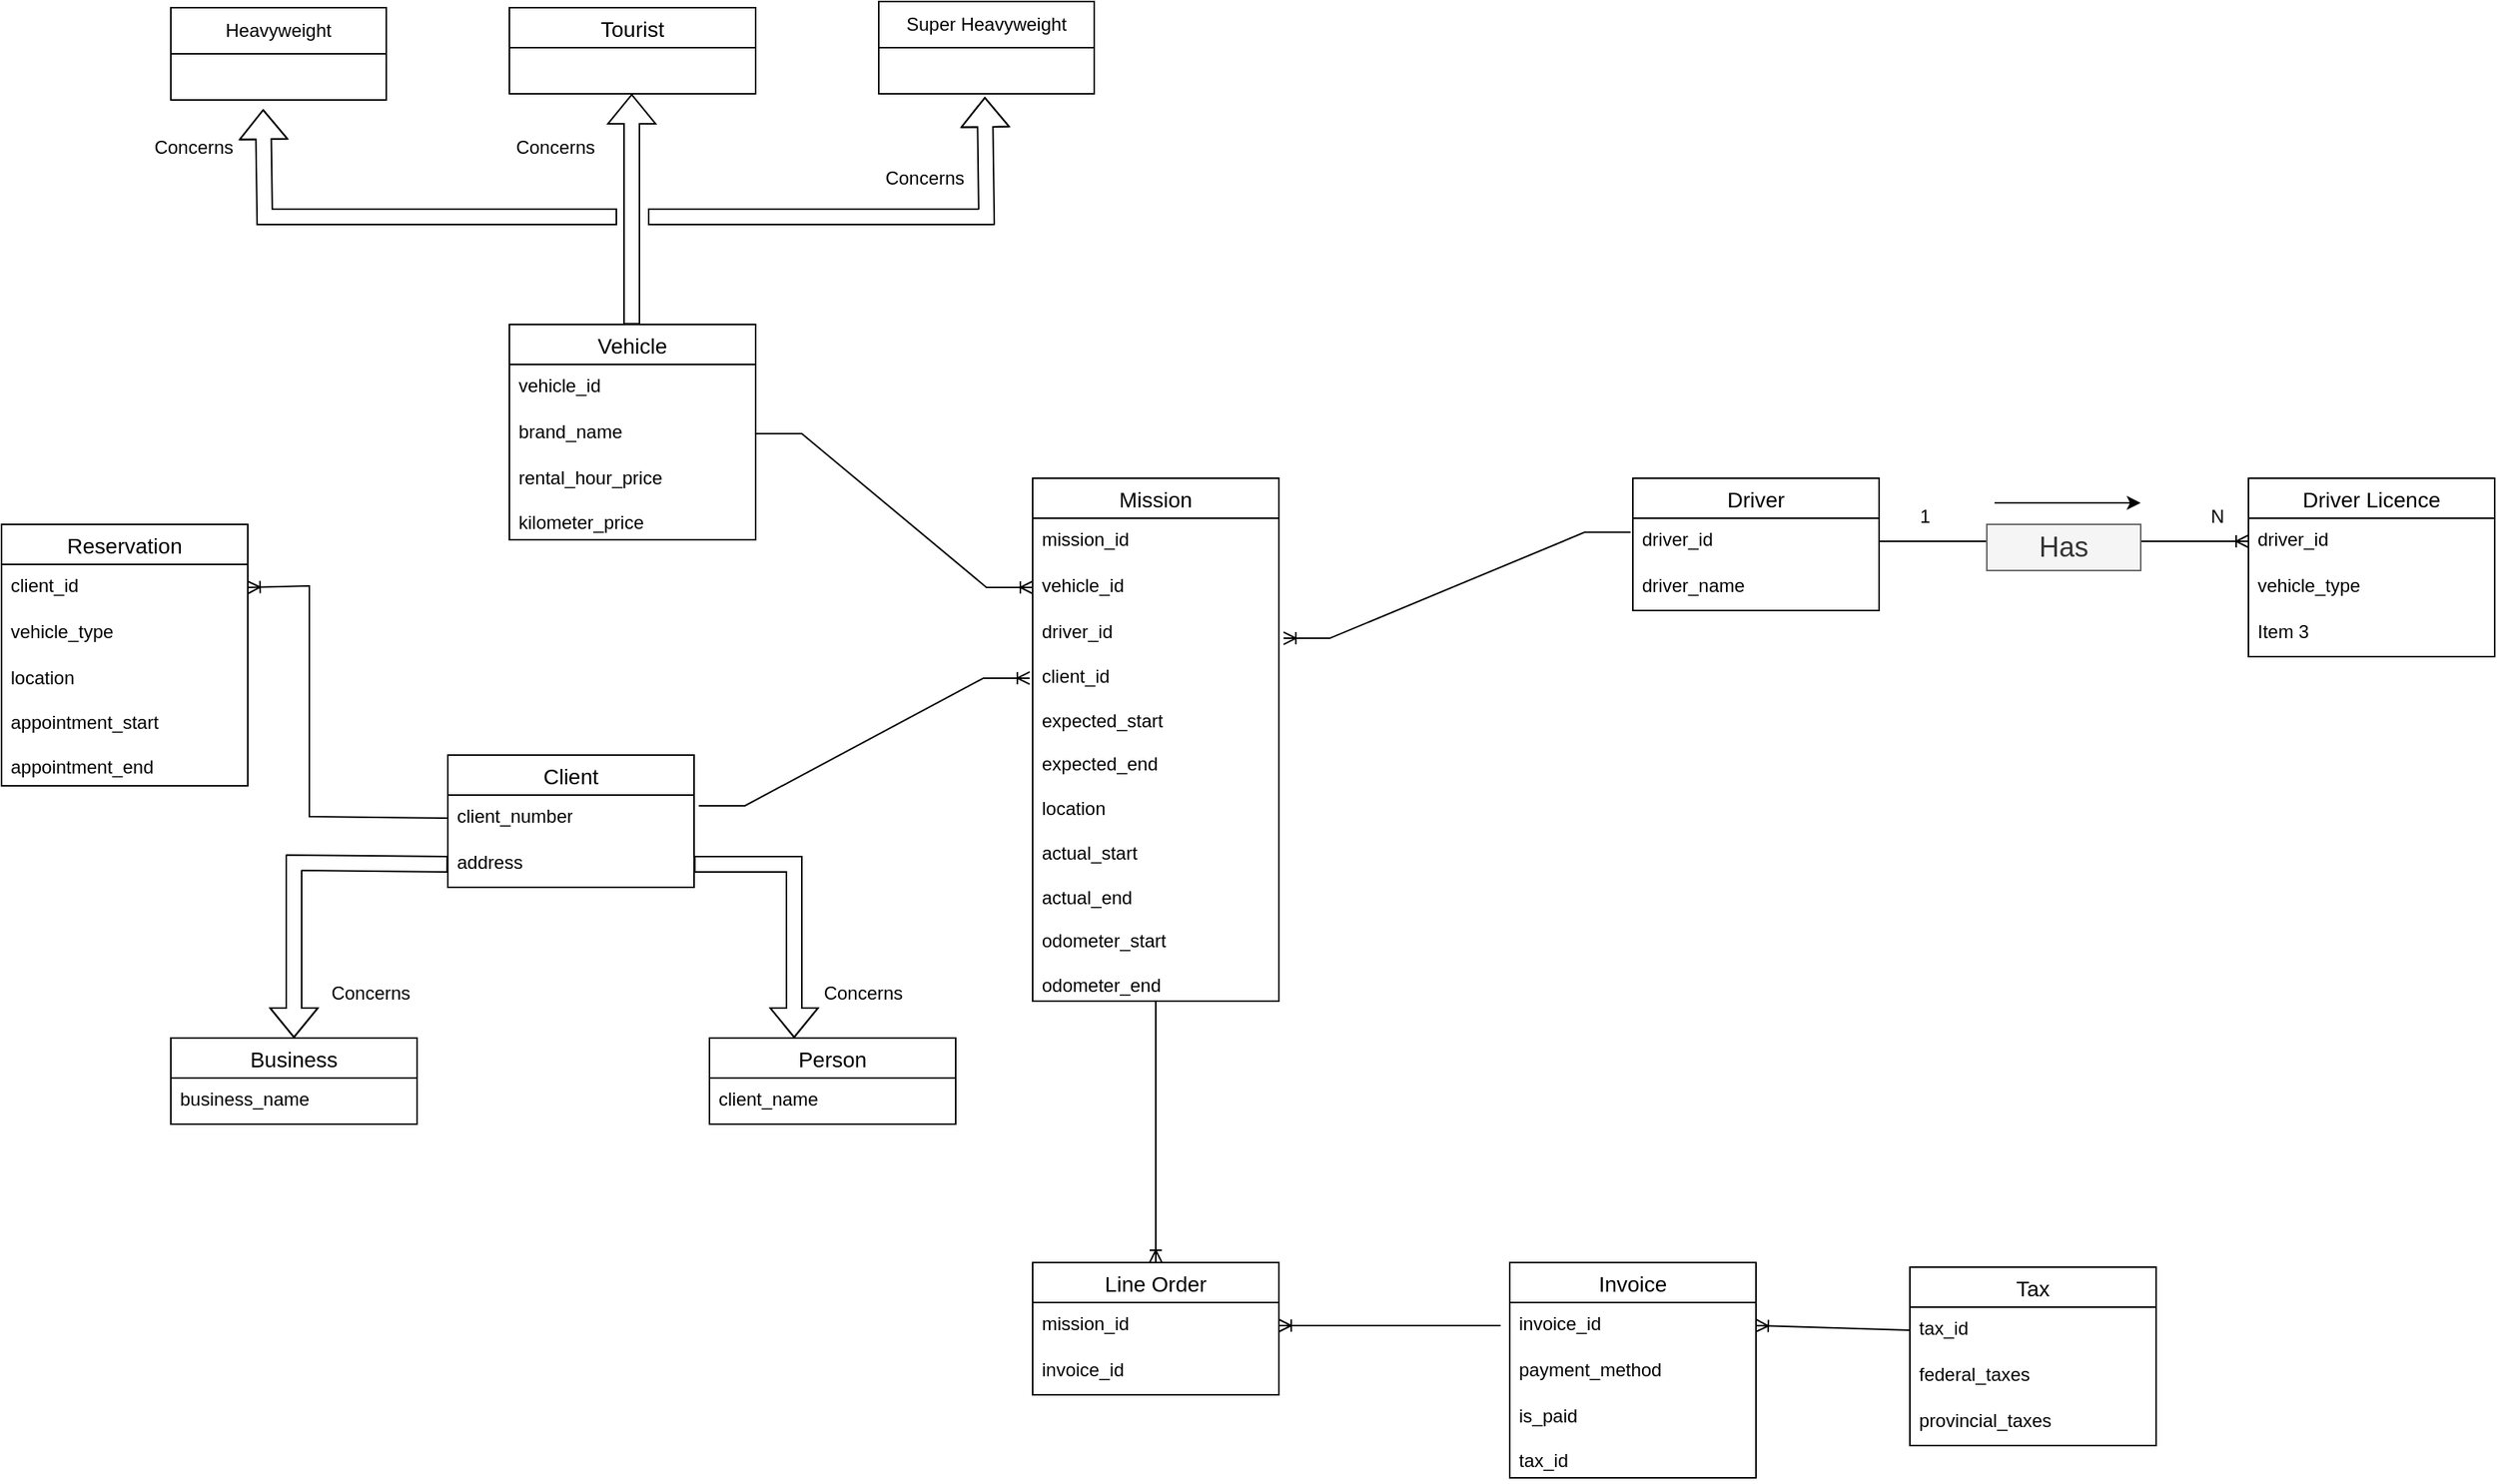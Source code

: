 <mxfile version="22.1.3" type="device">
  <diagram id="R2lEEEUBdFMjLlhIrx00" name="Page-1">
    <mxGraphModel dx="1850" dy="531" grid="1" gridSize="10" guides="1" tooltips="1" connect="1" arrows="1" fold="1" page="1" pageScale="1" pageWidth="850" pageHeight="1100" math="0" shadow="0" extFonts="Permanent Marker^https://fonts.googleapis.com/css?family=Permanent+Marker">
      <root>
        <mxCell id="0" />
        <mxCell id="1" parent="0" />
        <mxCell id="akXxFOU8DNpJ8hJ18WZi-14" value="Mission" style="swimlane;fontStyle=0;childLayout=stackLayout;horizontal=1;startSize=26;horizontalStack=0;resizeParent=1;resizeParentMax=0;resizeLast=0;collapsible=1;marginBottom=0;align=center;fontSize=14;" parent="1" vertex="1">
          <mxGeometry x="150" y="370" width="160" height="340" as="geometry" />
        </mxCell>
        <mxCell id="akXxFOU8DNpJ8hJ18WZi-15" value="mission_id" style="text;strokeColor=none;fillColor=none;spacingLeft=4;spacingRight=4;overflow=hidden;rotatable=0;points=[[0,0.5],[1,0.5]];portConstraint=eastwest;fontSize=12;whiteSpace=wrap;html=1;" parent="akXxFOU8DNpJ8hJ18WZi-14" vertex="1">
          <mxGeometry y="26" width="160" height="30" as="geometry" />
        </mxCell>
        <mxCell id="akXxFOU8DNpJ8hJ18WZi-16" value="&lt;div&gt;vehicle_id&lt;/div&gt;&lt;div&gt;&lt;br&gt;&lt;/div&gt;" style="text;strokeColor=none;fillColor=none;spacingLeft=4;spacingRight=4;overflow=hidden;rotatable=0;points=[[0,0.5],[1,0.5]];portConstraint=eastwest;fontSize=12;whiteSpace=wrap;html=1;" parent="akXxFOU8DNpJ8hJ18WZi-14" vertex="1">
          <mxGeometry y="56" width="160" height="30" as="geometry" />
        </mxCell>
        <mxCell id="akXxFOU8DNpJ8hJ18WZi-17" value="&lt;div&gt;driver_id&lt;/div&gt;&lt;div&gt;&lt;br&gt;&lt;/div&gt;&lt;div&gt;client_id&lt;/div&gt;&lt;div&gt;&lt;br&gt;&lt;/div&gt;&lt;div&gt;expected_start&lt;/div&gt;&lt;div&gt;&lt;br&gt;&lt;/div&gt;&lt;div&gt;expected_end&lt;br&gt;&lt;/div&gt;&lt;div&gt;&lt;br&gt;&lt;/div&gt;&lt;div&gt;location&lt;/div&gt;&lt;div&gt;&lt;br&gt;&lt;/div&gt;&lt;div&gt;actual_start&lt;/div&gt;&lt;div&gt;&lt;br&gt;&lt;/div&gt;&lt;div&gt;actual_end&lt;br&gt;&lt;/div&gt;&lt;div&gt;&lt;br&gt;&lt;/div&gt;&lt;div&gt;odometer_start&lt;/div&gt;&lt;div&gt;&lt;br&gt;&lt;/div&gt;&lt;div&gt;odometer_end&lt;br&gt;&lt;/div&gt;" style="text;strokeColor=none;fillColor=none;spacingLeft=4;spacingRight=4;overflow=hidden;rotatable=0;points=[[0,0.5],[1,0.5]];portConstraint=eastwest;fontSize=12;whiteSpace=wrap;html=1;" parent="akXxFOU8DNpJ8hJ18WZi-14" vertex="1">
          <mxGeometry y="86" width="160" height="254" as="geometry" />
        </mxCell>
        <mxCell id="akXxFOU8DNpJ8hJ18WZi-18" value="" style="edgeStyle=entityRelationEdgeStyle;fontSize=12;html=1;endArrow=ERoneToMany;rounded=0;entryX=0;entryY=0.5;entryDx=0;entryDy=0;exitX=1;exitY=0.5;exitDx=0;exitDy=0;" parent="1" source="akXxFOU8DNpJ8hJ18WZi-21" target="akXxFOU8DNpJ8hJ18WZi-16" edge="1">
          <mxGeometry width="100" height="100" relative="1" as="geometry">
            <mxPoint y="441" as="sourcePoint" />
            <mxPoint x="70" y="540" as="targetPoint" />
          </mxGeometry>
        </mxCell>
        <mxCell id="akXxFOU8DNpJ8hJ18WZi-19" value="Vehicle" style="swimlane;fontStyle=0;childLayout=stackLayout;horizontal=1;startSize=26;horizontalStack=0;resizeParent=1;resizeParentMax=0;resizeLast=0;collapsible=1;marginBottom=0;align=center;fontSize=14;" parent="1" vertex="1">
          <mxGeometry x="-190" y="270" width="160" height="140" as="geometry" />
        </mxCell>
        <mxCell id="akXxFOU8DNpJ8hJ18WZi-20" value="vehicle_id" style="text;strokeColor=none;fillColor=none;spacingLeft=4;spacingRight=4;overflow=hidden;rotatable=0;points=[[0,0.5],[1,0.5]];portConstraint=eastwest;fontSize=12;whiteSpace=wrap;html=1;" parent="akXxFOU8DNpJ8hJ18WZi-19" vertex="1">
          <mxGeometry y="26" width="160" height="30" as="geometry" />
        </mxCell>
        <mxCell id="akXxFOU8DNpJ8hJ18WZi-21" value="brand_name" style="text;strokeColor=none;fillColor=none;spacingLeft=4;spacingRight=4;overflow=hidden;rotatable=0;points=[[0,0.5],[1,0.5]];portConstraint=eastwest;fontSize=12;whiteSpace=wrap;html=1;" parent="akXxFOU8DNpJ8hJ18WZi-19" vertex="1">
          <mxGeometry y="56" width="160" height="30" as="geometry" />
        </mxCell>
        <mxCell id="akXxFOU8DNpJ8hJ18WZi-22" value="&lt;div&gt;rental_hour_price&lt;/div&gt;&lt;div&gt;&lt;br&gt;&lt;/div&gt;&lt;div&gt;kilometer_price&lt;br&gt;&lt;/div&gt;&lt;div&gt;&lt;br&gt;&lt;/div&gt;&lt;div&gt;vehicle_type&lt;br&gt;&lt;/div&gt;" style="text;strokeColor=none;fillColor=none;spacingLeft=4;spacingRight=4;overflow=hidden;rotatable=0;points=[[0,0.5],[1,0.5]];portConstraint=eastwest;fontSize=12;whiteSpace=wrap;html=1;" parent="akXxFOU8DNpJ8hJ18WZi-19" vertex="1">
          <mxGeometry y="86" width="160" height="54" as="geometry" />
        </mxCell>
        <mxCell id="akXxFOU8DNpJ8hJ18WZi-24" value="" style="edgeStyle=entityRelationEdgeStyle;fontSize=12;html=1;endArrow=ERoneToMany;rounded=0;entryX=1.019;entryY=0.071;entryDx=0;entryDy=0;entryPerimeter=0;exitX=-0.009;exitY=0.306;exitDx=0;exitDy=0;exitPerimeter=0;" parent="1" source="akXxFOU8DNpJ8hJ18WZi-26" target="akXxFOU8DNpJ8hJ18WZi-17" edge="1">
          <mxGeometry width="100" height="100" relative="1" as="geometry">
            <mxPoint x="540" y="471.0" as="sourcePoint" />
            <mxPoint x="450" y="510" as="targetPoint" />
          </mxGeometry>
        </mxCell>
        <mxCell id="akXxFOU8DNpJ8hJ18WZi-25" value="Driver" style="swimlane;fontStyle=0;childLayout=stackLayout;horizontal=1;startSize=26;horizontalStack=0;resizeParent=1;resizeParentMax=0;resizeLast=0;collapsible=1;marginBottom=0;align=center;fontSize=14;" parent="1" vertex="1">
          <mxGeometry x="540" y="370" width="160" height="86" as="geometry" />
        </mxCell>
        <mxCell id="akXxFOU8DNpJ8hJ18WZi-26" value="driver_id" style="text;strokeColor=none;fillColor=none;spacingLeft=4;spacingRight=4;overflow=hidden;rotatable=0;points=[[0,0.5],[1,0.5]];portConstraint=eastwest;fontSize=12;whiteSpace=wrap;html=1;" parent="akXxFOU8DNpJ8hJ18WZi-25" vertex="1">
          <mxGeometry y="26" width="160" height="30" as="geometry" />
        </mxCell>
        <mxCell id="akXxFOU8DNpJ8hJ18WZi-27" value="driver_name" style="text;strokeColor=none;fillColor=none;spacingLeft=4;spacingRight=4;overflow=hidden;rotatable=0;points=[[0,0.5],[1,0.5]];portConstraint=eastwest;fontSize=12;whiteSpace=wrap;html=1;" parent="akXxFOU8DNpJ8hJ18WZi-25" vertex="1">
          <mxGeometry y="56" width="160" height="30" as="geometry" />
        </mxCell>
        <mxCell id="akXxFOU8DNpJ8hJ18WZi-30" value="Client" style="swimlane;fontStyle=0;childLayout=stackLayout;horizontal=1;startSize=26;horizontalStack=0;resizeParent=1;resizeParentMax=0;resizeLast=0;collapsible=1;marginBottom=0;align=center;fontSize=14;" parent="1" vertex="1">
          <mxGeometry x="-230" y="550" width="160" height="86" as="geometry" />
        </mxCell>
        <mxCell id="akXxFOU8DNpJ8hJ18WZi-31" value="client_number" style="text;strokeColor=none;fillColor=none;spacingLeft=4;spacingRight=4;overflow=hidden;rotatable=0;points=[[0,0.5],[1,0.5]];portConstraint=eastwest;fontSize=12;whiteSpace=wrap;html=1;" parent="akXxFOU8DNpJ8hJ18WZi-30" vertex="1">
          <mxGeometry y="26" width="160" height="30" as="geometry" />
        </mxCell>
        <mxCell id="akXxFOU8DNpJ8hJ18WZi-32" value="address" style="text;strokeColor=none;fillColor=none;spacingLeft=4;spacingRight=4;overflow=hidden;rotatable=0;points=[[0,0.5],[1,0.5]];portConstraint=eastwest;fontSize=12;whiteSpace=wrap;html=1;" parent="akXxFOU8DNpJ8hJ18WZi-30" vertex="1">
          <mxGeometry y="56" width="160" height="30" as="geometry" />
        </mxCell>
        <mxCell id="akXxFOU8DNpJ8hJ18WZi-35" value="" style="edgeStyle=entityRelationEdgeStyle;fontSize=12;html=1;endArrow=ERoneToMany;rounded=0;entryX=-0.012;entryY=0.173;entryDx=0;entryDy=0;exitX=1.019;exitY=0.233;exitDx=0;exitDy=0;exitPerimeter=0;entryPerimeter=0;" parent="1" source="akXxFOU8DNpJ8hJ18WZi-31" target="akXxFOU8DNpJ8hJ18WZi-17" edge="1">
          <mxGeometry width="100" height="100" relative="1" as="geometry">
            <mxPoint x="-100" y="750" as="sourcePoint" />
            <mxPoint y="650" as="targetPoint" />
            <Array as="points">
              <mxPoint x="50" y="560" />
            </Array>
          </mxGeometry>
        </mxCell>
        <mxCell id="akXxFOU8DNpJ8hJ18WZi-36" value="" style="shape=flexArrow;endArrow=classic;html=1;rounded=0;exitX=0;exitY=0.5;exitDx=0;exitDy=0;" parent="1" source="akXxFOU8DNpJ8hJ18WZi-32" edge="1">
          <mxGeometry width="50" height="50" relative="1" as="geometry">
            <mxPoint x="-240" y="624" as="sourcePoint" />
            <mxPoint x="-330" y="734" as="targetPoint" />
            <Array as="points">
              <mxPoint x="-330" y="620" />
            </Array>
          </mxGeometry>
        </mxCell>
        <mxCell id="akXxFOU8DNpJ8hJ18WZi-37" value="Business" style="swimlane;fontStyle=0;childLayout=stackLayout;horizontal=1;startSize=26;horizontalStack=0;resizeParent=1;resizeParentMax=0;resizeLast=0;collapsible=1;marginBottom=0;align=center;fontSize=14;" parent="1" vertex="1">
          <mxGeometry x="-410" y="734" width="160" height="56" as="geometry" />
        </mxCell>
        <mxCell id="akXxFOU8DNpJ8hJ18WZi-38" value="business_name" style="text;strokeColor=none;fillColor=none;spacingLeft=4;spacingRight=4;overflow=hidden;rotatable=0;points=[[0,0.5],[1,0.5]];portConstraint=eastwest;fontSize=12;whiteSpace=wrap;html=1;" parent="akXxFOU8DNpJ8hJ18WZi-37" vertex="1">
          <mxGeometry y="26" width="160" height="30" as="geometry" />
        </mxCell>
        <mxCell id="akXxFOU8DNpJ8hJ18WZi-41" value="Person" style="swimlane;fontStyle=0;childLayout=stackLayout;horizontal=1;startSize=26;horizontalStack=0;resizeParent=1;resizeParentMax=0;resizeLast=0;collapsible=1;marginBottom=0;align=center;fontSize=14;" parent="1" vertex="1">
          <mxGeometry x="-60" y="734" width="160" height="56" as="geometry" />
        </mxCell>
        <mxCell id="akXxFOU8DNpJ8hJ18WZi-42" value="client_name" style="text;strokeColor=none;fillColor=none;spacingLeft=4;spacingRight=4;overflow=hidden;rotatable=0;points=[[0,0.5],[1,0.5]];portConstraint=eastwest;fontSize=12;whiteSpace=wrap;html=1;" parent="akXxFOU8DNpJ8hJ18WZi-41" vertex="1">
          <mxGeometry y="26" width="160" height="30" as="geometry" />
        </mxCell>
        <mxCell id="akXxFOU8DNpJ8hJ18WZi-45" value="" style="shape=flexArrow;endArrow=classic;html=1;rounded=0;exitX=1;exitY=0.5;exitDx=0;exitDy=0;entryX=0.344;entryY=0;entryDx=0;entryDy=0;entryPerimeter=0;" parent="1" source="akXxFOU8DNpJ8hJ18WZi-32" target="akXxFOU8DNpJ8hJ18WZi-41" edge="1">
          <mxGeometry width="50" height="50" relative="1" as="geometry">
            <mxPoint x="-10" y="714" as="sourcePoint" />
            <mxPoint x="40" y="664" as="targetPoint" />
            <Array as="points">
              <mxPoint x="-5" y="621" />
            </Array>
          </mxGeometry>
        </mxCell>
        <mxCell id="HXT0rlTHmQGawke6wT0S-1" value="" style="shape=flexArrow;endArrow=classic;html=1;rounded=0;exitX=0.5;exitY=0;exitDx=0;exitDy=0;" parent="1" edge="1">
          <mxGeometry width="50" height="50" relative="1" as="geometry">
            <mxPoint x="-110.5" y="270" as="sourcePoint" />
            <mxPoint x="-110.5" y="120" as="targetPoint" />
          </mxGeometry>
        </mxCell>
        <mxCell id="HXT0rlTHmQGawke6wT0S-2" value="Tourist" style="swimlane;fontStyle=0;childLayout=stackLayout;horizontal=1;startSize=26;horizontalStack=0;resizeParent=1;resizeParentMax=0;resizeLast=0;collapsible=1;marginBottom=0;align=center;fontSize=14;" parent="1" vertex="1">
          <mxGeometry x="-190" y="64" width="160" height="56" as="geometry" />
        </mxCell>
        <mxCell id="HXT0rlTHmQGawke6wT0S-6" value="" style="shape=flexArrow;endArrow=classic;html=1;rounded=0;" parent="1" edge="1">
          <mxGeometry width="50" height="50" relative="1" as="geometry">
            <mxPoint x="-120" y="200" as="sourcePoint" />
            <mxPoint x="-350" y="130" as="targetPoint" />
            <Array as="points">
              <mxPoint x="-349" y="200" />
            </Array>
          </mxGeometry>
        </mxCell>
        <mxCell id="HXT0rlTHmQGawke6wT0S-7" value="Heavyweight" style="swimlane;fontStyle=0;childLayout=stackLayout;horizontal=1;startSize=30;horizontalStack=0;resizeParent=1;resizeParentMax=0;resizeLast=0;collapsible=1;marginBottom=0;whiteSpace=wrap;html=1;" parent="1" vertex="1">
          <mxGeometry x="-410" y="64" width="140" height="60" as="geometry" />
        </mxCell>
        <mxCell id="HXT0rlTHmQGawke6wT0S-11" value="Super Heavyweight" style="swimlane;fontStyle=0;childLayout=stackLayout;horizontal=1;startSize=30;horizontalStack=0;resizeParent=1;resizeParentMax=0;resizeLast=0;collapsible=1;marginBottom=0;whiteSpace=wrap;html=1;" parent="1" vertex="1">
          <mxGeometry x="50" y="60" width="140" height="60" as="geometry" />
        </mxCell>
        <mxCell id="HXT0rlTHmQGawke6wT0S-15" value="" style="shape=flexArrow;endArrow=classic;html=1;rounded=0;entryX=0.421;entryY=1.067;entryDx=0;entryDy=0;entryPerimeter=0;" parent="1" edge="1">
          <mxGeometry width="50" height="50" relative="1" as="geometry">
            <mxPoint x="-100" y="200" as="sourcePoint" />
            <mxPoint x="118.94" y="122.01" as="targetPoint" />
            <Array as="points">
              <mxPoint x="120" y="200" />
            </Array>
          </mxGeometry>
        </mxCell>
        <mxCell id="HXT0rlTHmQGawke6wT0S-20" value="Driver Licence" style="swimlane;fontStyle=0;childLayout=stackLayout;horizontal=1;startSize=26;horizontalStack=0;resizeParent=1;resizeParentMax=0;resizeLast=0;collapsible=1;marginBottom=0;align=center;fontSize=14;" parent="1" vertex="1">
          <mxGeometry x="940" y="370" width="160" height="116" as="geometry" />
        </mxCell>
        <mxCell id="HXT0rlTHmQGawke6wT0S-21" value="driver_id" style="text;strokeColor=none;fillColor=none;spacingLeft=4;spacingRight=4;overflow=hidden;rotatable=0;points=[[0,0.5],[1,0.5]];portConstraint=eastwest;fontSize=12;whiteSpace=wrap;html=1;" parent="HXT0rlTHmQGawke6wT0S-20" vertex="1">
          <mxGeometry y="26" width="160" height="30" as="geometry" />
        </mxCell>
        <mxCell id="HXT0rlTHmQGawke6wT0S-22" value="vehicle_type" style="text;strokeColor=none;fillColor=none;spacingLeft=4;spacingRight=4;overflow=hidden;rotatable=0;points=[[0,0.5],[1,0.5]];portConstraint=eastwest;fontSize=12;whiteSpace=wrap;html=1;" parent="HXT0rlTHmQGawke6wT0S-20" vertex="1">
          <mxGeometry y="56" width="160" height="30" as="geometry" />
        </mxCell>
        <mxCell id="HXT0rlTHmQGawke6wT0S-23" value="Item 3" style="text;strokeColor=none;fillColor=none;spacingLeft=4;spacingRight=4;overflow=hidden;rotatable=0;points=[[0,0.5],[1,0.5]];portConstraint=eastwest;fontSize=12;whiteSpace=wrap;html=1;" parent="HXT0rlTHmQGawke6wT0S-20" vertex="1">
          <mxGeometry y="86" width="160" height="30" as="geometry" />
        </mxCell>
        <mxCell id="HXT0rlTHmQGawke6wT0S-24" value="" style="edgeStyle=entityRelationEdgeStyle;fontSize=12;html=1;endArrow=ERoneToMany;rounded=0;entryX=0;entryY=0.5;entryDx=0;entryDy=0;exitX=1;exitY=0.5;exitDx=0;exitDy=0;" parent="1" source="akXxFOU8DNpJ8hJ18WZi-26" target="HXT0rlTHmQGawke6wT0S-21" edge="1">
          <mxGeometry width="100" height="100" relative="1" as="geometry">
            <mxPoint x="720" y="560" as="sourcePoint" />
            <mxPoint x="820" y="460" as="targetPoint" />
          </mxGeometry>
        </mxCell>
        <mxCell id="HXT0rlTHmQGawke6wT0S-26" value="Line Order" style="swimlane;fontStyle=0;childLayout=stackLayout;horizontal=1;startSize=26;horizontalStack=0;resizeParent=1;resizeParentMax=0;resizeLast=0;collapsible=1;marginBottom=0;align=center;fontSize=14;" parent="1" vertex="1">
          <mxGeometry x="150" y="880" width="160" height="86" as="geometry" />
        </mxCell>
        <mxCell id="HXT0rlTHmQGawke6wT0S-27" value="mission_id" style="text;strokeColor=none;fillColor=none;spacingLeft=4;spacingRight=4;overflow=hidden;rotatable=0;points=[[0,0.5],[1,0.5]];portConstraint=eastwest;fontSize=12;whiteSpace=wrap;html=1;" parent="HXT0rlTHmQGawke6wT0S-26" vertex="1">
          <mxGeometry y="26" width="160" height="30" as="geometry" />
        </mxCell>
        <mxCell id="HXT0rlTHmQGawke6wT0S-28" value="invoice_id" style="text;strokeColor=none;fillColor=none;spacingLeft=4;spacingRight=4;overflow=hidden;rotatable=0;points=[[0,0.5],[1,0.5]];portConstraint=eastwest;fontSize=12;whiteSpace=wrap;html=1;" parent="HXT0rlTHmQGawke6wT0S-26" vertex="1">
          <mxGeometry y="56" width="160" height="30" as="geometry" />
        </mxCell>
        <mxCell id="HXT0rlTHmQGawke6wT0S-30" value="Invoice" style="swimlane;fontStyle=0;childLayout=stackLayout;horizontal=1;startSize=26;horizontalStack=0;resizeParent=1;resizeParentMax=0;resizeLast=0;collapsible=1;marginBottom=0;align=center;fontSize=14;" parent="1" vertex="1">
          <mxGeometry x="460" y="880" width="160" height="140" as="geometry" />
        </mxCell>
        <mxCell id="HXT0rlTHmQGawke6wT0S-31" value="invoice_id" style="text;strokeColor=none;fillColor=none;spacingLeft=4;spacingRight=4;overflow=hidden;rotatable=0;points=[[0,0.5],[1,0.5]];portConstraint=eastwest;fontSize=12;whiteSpace=wrap;html=1;" parent="HXT0rlTHmQGawke6wT0S-30" vertex="1">
          <mxGeometry y="26" width="160" height="30" as="geometry" />
        </mxCell>
        <mxCell id="HXT0rlTHmQGawke6wT0S-32" value="payment_method" style="text;strokeColor=none;fillColor=none;spacingLeft=4;spacingRight=4;overflow=hidden;rotatable=0;points=[[0,0.5],[1,0.5]];portConstraint=eastwest;fontSize=12;whiteSpace=wrap;html=1;" parent="HXT0rlTHmQGawke6wT0S-30" vertex="1">
          <mxGeometry y="56" width="160" height="30" as="geometry" />
        </mxCell>
        <mxCell id="HXT0rlTHmQGawke6wT0S-33" value="&lt;div&gt;is_paid&lt;/div&gt;&lt;div&gt;&lt;br&gt;&lt;/div&gt;&lt;div&gt;tax_id&lt;br&gt;&lt;/div&gt;" style="text;strokeColor=none;fillColor=none;spacingLeft=4;spacingRight=4;overflow=hidden;rotatable=0;points=[[0,0.5],[1,0.5]];portConstraint=eastwest;fontSize=12;whiteSpace=wrap;html=1;" parent="HXT0rlTHmQGawke6wT0S-30" vertex="1">
          <mxGeometry y="86" width="160" height="54" as="geometry" />
        </mxCell>
        <mxCell id="HXT0rlTHmQGawke6wT0S-34" value="" style="fontSize=12;html=1;endArrow=ERoneToMany;rounded=0;exitX=0.5;exitY=1;exitDx=0;exitDy=0;exitPerimeter=0;entryX=0.5;entryY=0;entryDx=0;entryDy=0;" parent="1" source="akXxFOU8DNpJ8hJ18WZi-17" target="HXT0rlTHmQGawke6wT0S-26" edge="1">
          <mxGeometry width="100" height="100" relative="1" as="geometry">
            <mxPoint x="211" y="750" as="sourcePoint" />
            <mxPoint x="230" y="870" as="targetPoint" />
          </mxGeometry>
        </mxCell>
        <mxCell id="HXT0rlTHmQGawke6wT0S-35" value="" style="fontSize=12;html=1;endArrow=ERoneToMany;rounded=0;exitX=-0.037;exitY=0.5;exitDx=0;exitDy=0;exitPerimeter=0;entryX=1;entryY=0.5;entryDx=0;entryDy=0;" parent="1" source="HXT0rlTHmQGawke6wT0S-31" target="HXT0rlTHmQGawke6wT0S-27" edge="1">
          <mxGeometry width="100" height="100" relative="1" as="geometry">
            <mxPoint x="180" y="1170" as="sourcePoint" />
            <mxPoint x="280" y="1070" as="targetPoint" />
          </mxGeometry>
        </mxCell>
        <mxCell id="HXT0rlTHmQGawke6wT0S-40" value="Reservation" style="swimlane;fontStyle=0;childLayout=stackLayout;horizontal=1;startSize=26;horizontalStack=0;resizeParent=1;resizeParentMax=0;resizeLast=0;collapsible=1;marginBottom=0;align=center;fontSize=14;" parent="1" vertex="1">
          <mxGeometry x="-520" y="400" width="160" height="170" as="geometry" />
        </mxCell>
        <mxCell id="HXT0rlTHmQGawke6wT0S-41" value="client_id" style="text;strokeColor=none;fillColor=none;spacingLeft=4;spacingRight=4;overflow=hidden;rotatable=0;points=[[0,0.5],[1,0.5]];portConstraint=eastwest;fontSize=12;whiteSpace=wrap;html=1;" parent="HXT0rlTHmQGawke6wT0S-40" vertex="1">
          <mxGeometry y="26" width="160" height="30" as="geometry" />
        </mxCell>
        <mxCell id="HXT0rlTHmQGawke6wT0S-42" value="vehicle_type" style="text;strokeColor=none;fillColor=none;spacingLeft=4;spacingRight=4;overflow=hidden;rotatable=0;points=[[0,0.5],[1,0.5]];portConstraint=eastwest;fontSize=12;whiteSpace=wrap;html=1;" parent="HXT0rlTHmQGawke6wT0S-40" vertex="1">
          <mxGeometry y="56" width="160" height="30" as="geometry" />
        </mxCell>
        <mxCell id="HXT0rlTHmQGawke6wT0S-43" value="&lt;div&gt;location&lt;/div&gt;&lt;div&gt;&lt;br&gt;&lt;/div&gt;&lt;div&gt;appointment_start&lt;/div&gt;&lt;div&gt;&lt;br&gt;&lt;/div&gt;&lt;div&gt;appointment_end&lt;br&gt;&lt;/div&gt;&lt;div&gt;&lt;br&gt;&lt;/div&gt;&lt;div&gt;&lt;br&gt;&lt;/div&gt;" style="text;strokeColor=none;fillColor=none;spacingLeft=4;spacingRight=4;overflow=hidden;rotatable=0;points=[[0,0.5],[1,0.5]];portConstraint=eastwest;fontSize=12;whiteSpace=wrap;html=1;" parent="HXT0rlTHmQGawke6wT0S-40" vertex="1">
          <mxGeometry y="86" width="160" height="84" as="geometry" />
        </mxCell>
        <mxCell id="HXT0rlTHmQGawke6wT0S-44" value="Concerns" style="text;html=1;strokeColor=none;fillColor=none;align=center;verticalAlign=middle;whiteSpace=wrap;rounded=0;" parent="1" vertex="1">
          <mxGeometry x="50" y="160" width="60" height="30" as="geometry" />
        </mxCell>
        <mxCell id="HXT0rlTHmQGawke6wT0S-45" value="Concerns" style="text;html=1;strokeColor=none;fillColor=none;align=center;verticalAlign=middle;whiteSpace=wrap;rounded=0;" parent="1" vertex="1">
          <mxGeometry x="-190" y="140" width="60" height="30" as="geometry" />
        </mxCell>
        <mxCell id="HXT0rlTHmQGawke6wT0S-46" value="Concerns" style="text;html=1;strokeColor=none;fillColor=none;align=center;verticalAlign=middle;whiteSpace=wrap;rounded=0;" parent="1" vertex="1">
          <mxGeometry x="-425" y="140" width="60" height="30" as="geometry" />
        </mxCell>
        <mxCell id="HXT0rlTHmQGawke6wT0S-47" value="Concerns" style="text;html=1;strokeColor=none;fillColor=none;align=center;verticalAlign=middle;whiteSpace=wrap;rounded=0;" parent="1" vertex="1">
          <mxGeometry x="-310" y="690" width="60" height="30" as="geometry" />
        </mxCell>
        <mxCell id="HXT0rlTHmQGawke6wT0S-48" value="Concerns" style="text;html=1;strokeColor=none;fillColor=none;align=center;verticalAlign=middle;whiteSpace=wrap;rounded=0;" parent="1" vertex="1">
          <mxGeometry x="10" y="690" width="60" height="30" as="geometry" />
        </mxCell>
        <mxCell id="HXT0rlTHmQGawke6wT0S-49" value="&lt;font style=&quot;font-size: 18px;&quot;&gt;Has&lt;/font&gt;" style="text;html=1;strokeColor=#666666;fillColor=#f5f5f5;align=center;verticalAlign=middle;whiteSpace=wrap;rounded=0;fontColor=#333333;" parent="1" vertex="1">
          <mxGeometry x="770" y="400" width="100" height="30" as="geometry" />
        </mxCell>
        <mxCell id="HXT0rlTHmQGawke6wT0S-51" value="N" style="text;html=1;strokeColor=none;fillColor=none;align=center;verticalAlign=middle;whiteSpace=wrap;rounded=0;" parent="1" vertex="1">
          <mxGeometry x="890" y="380" width="60" height="30" as="geometry" />
        </mxCell>
        <mxCell id="HXT0rlTHmQGawke6wT0S-52" value="1" style="text;html=1;strokeColor=none;fillColor=none;align=center;verticalAlign=middle;whiteSpace=wrap;rounded=0;" parent="1" vertex="1">
          <mxGeometry x="700" y="380" width="60" height="30" as="geometry" />
        </mxCell>
        <mxCell id="HXT0rlTHmQGawke6wT0S-53" value="" style="endArrow=classic;html=1;rounded=0;" parent="1" edge="1">
          <mxGeometry width="50" height="50" relative="1" as="geometry">
            <mxPoint x="775" y="386" as="sourcePoint" />
            <mxPoint x="870" y="386" as="targetPoint" />
          </mxGeometry>
        </mxCell>
        <mxCell id="9CHubEAWElx0CJi55Ytn-6" value="Tax" style="swimlane;fontStyle=0;childLayout=stackLayout;horizontal=1;startSize=26;horizontalStack=0;resizeParent=1;resizeParentMax=0;resizeLast=0;collapsible=1;marginBottom=0;align=center;fontSize=14;" vertex="1" parent="1">
          <mxGeometry x="720" y="883" width="160" height="116" as="geometry" />
        </mxCell>
        <mxCell id="9CHubEAWElx0CJi55Ytn-7" value="tax_id&lt;span style=&quot;white-space: pre;&quot;&gt;&#x9;&lt;/span&gt;" style="text;strokeColor=none;fillColor=none;spacingLeft=4;spacingRight=4;overflow=hidden;rotatable=0;points=[[0,0.5],[1,0.5]];portConstraint=eastwest;fontSize=12;whiteSpace=wrap;html=1;" vertex="1" parent="9CHubEAWElx0CJi55Ytn-6">
          <mxGeometry y="26" width="160" height="30" as="geometry" />
        </mxCell>
        <mxCell id="9CHubEAWElx0CJi55Ytn-8" value="federal_taxes" style="text;strokeColor=none;fillColor=none;spacingLeft=4;spacingRight=4;overflow=hidden;rotatable=0;points=[[0,0.5],[1,0.5]];portConstraint=eastwest;fontSize=12;whiteSpace=wrap;html=1;" vertex="1" parent="9CHubEAWElx0CJi55Ytn-6">
          <mxGeometry y="56" width="160" height="30" as="geometry" />
        </mxCell>
        <mxCell id="9CHubEAWElx0CJi55Ytn-9" value="provincial_taxes" style="text;strokeColor=none;fillColor=none;spacingLeft=4;spacingRight=4;overflow=hidden;rotatable=0;points=[[0,0.5],[1,0.5]];portConstraint=eastwest;fontSize=12;whiteSpace=wrap;html=1;" vertex="1" parent="9CHubEAWElx0CJi55Ytn-6">
          <mxGeometry y="86" width="160" height="30" as="geometry" />
        </mxCell>
        <mxCell id="9CHubEAWElx0CJi55Ytn-10" value="" style="fontSize=12;html=1;endArrow=ERoneToMany;rounded=0;exitX=0;exitY=0.5;exitDx=0;exitDy=0;entryX=1;entryY=0.5;entryDx=0;entryDy=0;" edge="1" parent="1" source="9CHubEAWElx0CJi55Ytn-7" target="HXT0rlTHmQGawke6wT0S-31">
          <mxGeometry width="100" height="100" relative="1" as="geometry">
            <mxPoint x="824" y="850" as="sourcePoint" />
            <mxPoint x="680" y="850" as="targetPoint" />
          </mxGeometry>
        </mxCell>
        <mxCell id="9CHubEAWElx0CJi55Ytn-11" value="" style="fontSize=12;html=1;endArrow=ERoneToMany;rounded=0;exitX=0;exitY=0.5;exitDx=0;exitDy=0;entryX=1;entryY=0.5;entryDx=0;entryDy=0;" edge="1" parent="1" source="akXxFOU8DNpJ8hJ18WZi-31" target="HXT0rlTHmQGawke6wT0S-41">
          <mxGeometry width="100" height="100" relative="1" as="geometry">
            <mxPoint x="-130" y="500" as="sourcePoint" />
            <mxPoint x="-274" y="500" as="targetPoint" />
            <Array as="points">
              <mxPoint x="-320" y="590" />
              <mxPoint x="-320" y="440" />
            </Array>
          </mxGeometry>
        </mxCell>
      </root>
    </mxGraphModel>
  </diagram>
</mxfile>
